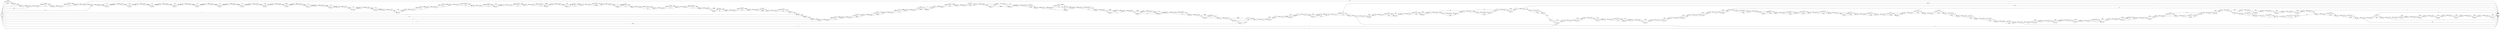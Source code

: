 digraph {
	graph [rankdir=LR]
	node [shape=rectangle]
	2 -> 15 [label=3340]
	15 -> 21 [label=40226]
	21 -> 45 [label=40227]
	45 -> 66 [label=40177]
	45 -> 10202 [label=50]
	66 -> 69 [label=40227]
	69 -> 90 [label=3341]
	69 -> 25276 [label=36886]
	90 -> 108 [label=40227]
	108 -> 129 [label=2561]
	108 -> 10211 [label=37666]
	129 -> 138 [label=39497]
	138 -> 147 [label=40227]
	147 -> 161 [label=39496]
	147 -> 168 [label=731]
	161 -> 1 [label=36573]
	161 -> 168 [label=2923]
	168 -> 185 [label=3654]
	185 -> 1 [label=4]
	185 -> 228 [label=3650]
	228 -> 249 [label=3649]
	228 -> 16880 [label=1]
	249 -> 255 [label=3650]
	255 -> 258 [label=2922]
	255 -> 276 [label=728]
	258 -> 276 [label=2613]
	258 -> 279 [label=309]
	276 -> 279 [label=3341]
	279 -> 399 [label=3650]
	399 -> 410 [label=2922]
	399 -> 10232 [label=728]
	410 -> 431 [label=2559]
	410 -> 10232 [label=363]
	431 -> 462 [label=3650]
	462 -> 473 [label=3600]
	462 -> 520 [label=50]
	473 -> 499 [label=3291]
	473 -> 25416 [label=309]
	499 -> 520 [label=3600]
	520 -> 527 [label=3650]
	527 -> 538 [label=3600]
	527 -> 561 [label=50]
	538 -> 559 [label=3291]
	538 -> 25436 [label=309]
	559 -> 561 [label=3600]
	561 -> 696 [label=3650]
	696 -> 717 [label=3600]
	696 -> 10352 [label=50]
	717 -> 756 [label=3650]
	756 -> 1 [label=309]
	756 -> 800 [label=3341]
	800 -> 822 [label=2560]
	800 -> 10373 [label=781]
	822 -> 1125 [label=3341]
	1125 -> 1146 [label=2610]
	1125 -> 17180 [label=731]
	1146 -> 1155 [label=3342]
	1155 -> 1194 [label=2610]
	1155 -> 17232 [label=732]
	1194 -> 1278 [label=3342]
	1278 -> 1323 [label=2610]
	1278 -> 17276 [label=732]
	1323 -> 1359 [label=3342]
	1359 -> 1371 [label=2610]
	1359 -> 1383 [label=732]
	1371 -> 1383 [label=2560]
	1371 -> 1392 [label=50]
	1383 -> 1392 [label=3292]
	1392 -> 1458 [label=3342]
	1458 -> 1485 [label=2610]
	1458 -> 17325 [label=732]
	1485 -> 1517 [label=3342]
	1517 -> 1538 [label=3341]
	1517 -> 24112 [label=1]
	1538 -> 1629 [label=3342]
	1629 -> 1665 [label=3292]
	1629 -> 10428 [label=50]
	1665 -> 1674 [label=3342]
	1674 -> 1695 [label=2610]
	1674 -> 17345 [label=732]
	1695 -> 1761 [label=3342]
	1761 -> 1782 [label=2609]
	1761 -> 16900 [label=733]
	1782 -> 1 [label=50]
	1782 -> 1893 [label=3292]
	1893 -> 1914 [label=2559]
	1893 -> 16920 [label=733]
	1914 -> 1929 [label=3292]
	1929 -> 1941 [label=3291]
	1929 -> 16941 [label=1]
	1941 -> 1962 [label=2559]
	1941 -> 16941 [label=732]
	1962 -> 1965 [label=3292]
	1965 -> 1986 [label=2559]
	1965 -> 16972 [label=733]
	1986 -> 2016 [label=2559]
	1986 -> 17001 [label=733]
	2016 -> 2061 [label=3292]
	2061 -> 2082 [label=2561]
	2061 -> 17021 [label=731]
	2082 -> 2217 [label=3292]
	2217 -> 2244 [label=3290]
	2217 -> 17033 [label=2]
	2244 -> 2265 [label=2559]
	2244 -> 17033 [label=731]
	2265 -> 2266 [label=3292]
	2266 -> 2287 [label=2560]
	2266 -> 17373 [label=732]
	2287 -> 2644 [label=3292]
	2644 -> 2665 [label=2560]
	2644 -> 17375 [label=732]
	2665 -> 2667 [label=3291]
	2667 -> 2671 [label=3292]
	2671 -> 2692 [label=2560]
	2671 -> 17413 [label=732]
	2692 -> 2821 [label=3292]
	2821 -> 2842 [label=2560]
	2821 -> 17433 [label=732]
	2842 -> 2863 [label=2560]
	2842 -> 17453 [label=732]
	2863 -> 2942 [label=3292]
	2942 -> 2963 [label=3290]
	2942 -> 17473 [label=2]
	2963 -> 2974 [label=3292]
	2974 -> 2995 [label=2559]
	2974 -> 17061 [label=733]
	2995 -> 3049 [label=3292]
	3049 -> 3082 [label=3291]
	3049 -> 17093 [label=1]
	3082 -> 3145 [label=3292]
	3145 -> 1 [label=1]
	3145 -> 3389 [label=3291]
	3389 -> 3410 [label=2559]
	3389 -> 17493 [label=732]
	3410 -> 3439 [label=3291]
	3439 -> 3460 [label=2559]
	3439 -> 17513 [label=732]
	3460 -> 3493 [label=3291]
	3493 -> 3514 [label=2560]
	3493 -> 17533 [label=731]
	3514 -> 3531 [label=3291]
	3531 -> 3544 [label=3288]
	3531 -> 17541 [label=3]
	3544 -> 3565 [label=2560]
	3544 -> 17541 [label=728]
	3565 -> 3580 [label=3291]
	3580 -> 3604 [label=2560]
	3580 -> 17557 [label=731]
	3604 -> 3605 [label=3288]
	3605 -> 3617 [label=3291]
	3617 -> 3638 [label=2560]
	3617 -> 17596 [label=731]
	3638 -> 3654 [label=3291]
	3654 -> 3666 [label=3290]
	3654 -> 3675 [label=1]
	3666 -> 3675 [label=2559]
	3666 -> 3709 [label=731]
	3675 -> 3682 [label=2560]
	3682 -> 3703 [label=2559]
	3682 -> 24210 [label=1]
	3703 -> 3709 [label=2560]
	3709 -> 3793 [label=3291]
	3793 -> 3814 [label=3290]
	3793 -> 24230 [label=1]
	3814 -> 4218 [label=3291]
	4218 -> 4257 [label=2559]
	4218 -> 17642 [label=732]
	4257 -> 4327 [label=2560]
	4327 -> 4348 [label=2559]
	4327 -> 24284 [label=1]
	4348 -> 4404 [label=2560]
	4404 -> 4425 [label=2559]
	4404 -> 24304 [label=1]
	4425 -> 4559 [label=2560]
	4559 -> 4580 [label=2559]
	4559 -> 24324 [label=1]
	4580 -> 4637 [label=2560]
	4637 -> 1 [label=1]
	4637 -> 5128 [label=2559]
	5128 -> 5209 [label=3290]
	5209 -> 5230 [label=2559]
	5209 -> 17851 [label=731]
	5230 -> 5320 [label=3290]
	5320 -> 5344 [label=2559]
	5320 -> 17874 [label=731]
	5344 -> 5352 [label=3290]
	5352 -> 1 [label=725]
	5352 -> 5365 [label=2565]
	5365 -> 5443 [label=2559]
	5365 -> 17932 [label=6]
	5443 -> 5457 [label=2562]
	5457 -> 1 [label=2]
	5457 -> 5515 [label=2560]
	5515 -> 5536 [label=2559]
	5515 -> 25547 [label=1]
	5536 -> 5584 [label=2560]
	5584 -> 5605 [label=2559]
	5584 -> 25567 [label=1]
	5605 -> 5635 [label=2560]
	5635 -> 5662 [label=2559]
	5635 -> 25593 [label=1]
	5662 -> 5677 [label=2560]
	5677 -> 5698 [label=2559]
	5677 -> 25613 [label=1]
	5698 -> 5851 [label=2560]
	5851 -> 5872 [label=2559]
	5851 -> 25633 [label=1]
	5872 -> 5982 [label=2560]
	5982 -> 1 [label=2559]
	5982 -> 27475 [label=1]
	5983 -> 6006 [label=36936]
	6006 -> 6027 [label=50]
	6006 -> 24542 [label=36886]
	6027 -> 6153 [label=36936]
	6153 -> 6174 [label=359]
	6153 -> 24562 [label=36577]
	6174 -> 6204 [label=36936]
	6204 -> 6225 [label=50]
	6204 -> 24582 [label=36886]
	6225 -> 6300 [label=36936]
	6300 -> 6321 [label=359]
	6300 -> 24602 [label=36577]
	6321 -> 6400 [label=36936]
	6400 -> 6421 [label=50]
	6400 -> 24622 [label=36886]
	6421 -> 6510 [label=36936]
	6510 -> 6531 [label=50]
	6510 -> 24642 [label=36886]
	6531 -> 6576 [label=36936]
	6576 -> 6609 [label=50]
	6576 -> 24674 [label=36886]
	6609 -> 6676 [label=36936]
	6676 -> 6697 [label=359]
	6676 -> 24694 [label=36577]
	6697 -> 6939 [label=36936]
	6939 -> 6960 [label=36627]
	6939 -> 25296 [label=309]
	6960 -> 7038 [label=36936]
	7038 -> 7059 [label=50]
	7038 -> 24714 [label=36886]
	7059 -> 7083 [label=36936]
	7083 -> 7104 [label=50]
	7083 -> 24734 [label=36886]
	7104 -> 7121 [label=36936]
	7121 -> 7142 [label=50]
	7121 -> 24754 [label=36886]
	7142 -> 7156 [label=36936]
	7156 -> 7190 [label=50]
	7156 -> 24787 [label=36886]
	7190 -> 7334 [label=36936]
	7334 -> 7346 [label=36627]
	7334 -> 7355 [label=309]
	7346 -> 7355 [label=36628]
	7355 -> 7379 [label=36937]
	7379 -> 7400 [label=51]
	7379 -> 24807 [label=36886]
	7400 -> 7536 [label=36937]
	7536 -> 7557 [label=50]
	7536 -> 16429 [label=36887]
	7557 -> 7577 [label=36937]
	7577 -> 7598 [label=50]
	7577 -> 16449 [label=36887]
	7598 -> 7655 [label=36937]
	7655 -> 7705 [label=51]
	7655 -> 24846 [label=36886]
	7705 -> 7715 [label=36628]
	7715 -> 7736 [label=36937]
	7736 -> 7763 [label=51]
	7736 -> 24882 [label=36886]
	7763 -> 7810 [label=36937]
	7810 -> 7840 [label=50]
	7810 -> 16458 [label=36887]
	7840 -> 7844 [label=51]
	7844 -> 8081 [label=36937]
	8081 -> 8097 [label=36628]
	8081 -> 24907 [label=309]
	8097 -> 24907 [label=36577]
	8097 -> 8118 [label=51]
	8118 -> 8120 [label=36937]
	8120 -> 8138 [label=36628]
	8120 -> 25371 [label=309]
	8138 -> 8183 [label=36937]
	8183 -> 8199 [label=36936]
	8183 -> 16499 [label=1]
	8199 -> 8220 [label=50]
	8199 -> 16499 [label=36886]
	8220 -> 8256 [label=36937]
	8256 -> 8277 [label=50]
	8256 -> 16534 [label=36887]
	8277 -> 8293 [label=36937]
	8293 -> 8314 [label=50]
	8293 -> 16554 [label=36887]
	8314 -> 8443 [label=36937]
	8443 -> 8464 [label=51]
	8443 -> 24950 [label=36886]
	8464 -> 8562 [label=36937]
	8562 -> 8580 [label=51]
	8562 -> 16569 [label=36886]
	8580 -> 8601 [label=50]
	8580 -> 16569 [label=1]
	8601 -> 8641 [label=36937]
	8641 -> 8662 [label=50]
	8641 -> 16594 [label=36887]
	8662 -> 8695 [label=36937]
	8695 -> 8716 [label=36933]
	8695 -> 25456 [label=4]
	8716 -> 8743 [label=36937]
	8743 -> 8767 [label=50]
	8743 -> 16617 [label=36887]
	8767 -> 8838 [label=36937]
	8838 -> 8840 [label=36938]
	8840 -> 8908 [label=37663]
	8908 -> 8942 [label=37666]
	8942 -> 8959 [label=37668]
	8959 -> 8992 [label=782]
	8959 -> 25014 [label=36886]
	8992 -> 9031 [label=37668]
	9031 -> 9052 [label=36936]
	9031 -> 16637 [label=732]
	9052 -> 9066 [label=37668]
	9066 -> 9087 [label=36936]
	9066 -> 16657 [label=732]
	9087 -> 9135 [label=37668]
	9135 -> 9156 [label=779]
	9135 -> 17113 [label=36889]
	9156 -> 9232 [label=37668]
	9232 -> 9253 [label=36936]
	9232 -> 16675 [label=732]
	9253 -> 9271 [label=37667]
	9271 -> 9482 [label=37668]
	9482 -> 9503 [label=782]
	9482 -> 25034 [label=36886]
	9503 -> 9554 [label=37668]
	9554 -> 9575 [label=37667]
	9554 -> 24072 [label=1]
	9575 -> 9629 [label=37668]
	9629 -> 9641 [label=37667]
	9629 -> 9650 [label=1]
	9641 -> 9650 [label=781]
	9641 -> 16718 [label=36886]
	9650 -> 9710 [label=782]
	9710 -> 9734 [label=781]
	9710 -> 16718 [label=1]
	9734 -> 9788 [label=37668]
	9788 -> 9809 [label=37666]
	9788 -> 16740 [label=2]
	9809 -> 9812 [label=37668]
	9812 -> 9818 [label=37666]
	9812 -> 9833 [label=2]
	9818 -> 9819 [label=36936]
	9818 -> 17134 [label=730]
	9819 -> 9833 [label=50]
	9819 -> 17134 [label=36886]
	9833 -> 9840 [label=52]
	9840 -> 9874 [label=37668]
	9874 -> 9895 [label=50]
	9874 -> 16780 [label=37618]
	9895 -> 9910 [label=37668]
	9910 -> 9912 [label=782]
	9910 -> 9931 [label=36886]
	9912 -> 9931 [label=779]
	9912 -> 9933 [label=3]
	9931 -> 9933 [label=37665]
	9933 -> 9950 [label=37668]
	9950 -> 9990 [label=782]
	9950 -> 9993 [label=36886]
	9990 -> 9993 [label=52]
	9990 -> 16781 [label=730]
	9993 -> 10010 [label=36938]
	10010 -> 16781 [label=36888]
	10010 -> 10031 [label=50]
	10031 -> 10043 [label=37668]
	10043 -> 10064 [label=50]
	10043 -> 16820 [label=37618]
	10064 -> 10100 [label=37668]
	10100 -> 10130 [label=782]
	10100 -> 10133 [label=36886]
	10130 -> 10133 [label=781]
	10130 -> 10151 [label=1]
	10133 -> 10151 [label=37667]
	10151 -> 10175 [label=37668]
	10175 -> 10181 [label=782]
	10175 -> 15 [label=36886]
	10181 -> 2 [label=781]
	10181 -> 21 [label=1]
	10202 -> 66 [label=50]
	10211 -> 129 [label=36936]
	10211 -> 138 [label=730]
	10232 -> 431 [label=1091]
	10352 -> 717 [label=50]
	10373 -> 822 [label=781]
	10428 -> 1665 [label=50]
	14946 -> 14947 [label=81]
	14947 -> 14971 [label=36654]
	14971 -> 15544 [label=36658]
	15544 -> 15997 [label=36967]
	15997 -> 16018 [label=81]
	15997 -> 24344 [label=36886]
	16018 -> 16342 [label=36967]
	16342 -> 16363 [label=81]
	16342 -> 24364 [label=36886]
	16363 -> 16409 [label=36967]
	16409 -> 1 [label=81]
	16409 -> 5983 [label=36886]
	16429 -> 7557 [label=36887]
	16449 -> 7598 [label=36887]
	16458 -> 7840 [label=1]
	16458 -> 7844 [label=36886]
	16499 -> 8220 [label=36887]
	16534 -> 8277 [label=36887]
	16554 -> 8314 [label=36887]
	16569 -> 8601 [label=36887]
	16594 -> 8662 [label=36887]
	16617 -> 8767 [label=36887]
	16637 -> 9052 [label=732]
	16657 -> 9087 [label=732]
	16675 -> 9253 [label=731]
	16675 -> 9271 [label=1]
	16718 -> 9734 [label=36887]
	16740 -> 9809 [label=2]
	16780 -> 9895 [label=37618]
	16781 -> 10031 [label=37618]
	16820 -> 10064 [label=37618]
	16880 -> 249 [label=1]
	16900 -> 1782 [label=733]
	16920 -> 1914 [label=733]
	16941 -> 1962 [label=733]
	16972 -> 1986 [label=733]
	17001 -> 2016 [label=733]
	17021 -> 2082 [label=731]
	17033 -> 2265 [label=733]
	17061 -> 2995 [label=733]
	17093 -> 3082 [label=1]
	17113 -> 9156 [label=36889]
	17134 -> 9840 [label=37616]
	17180 -> 1146 [label=732]
	17232 -> 1194 [label=732]
	17276 -> 1323 [label=732]
	17325 -> 1485 [label=732]
	17345 -> 1695 [label=732]
	17373 -> 2287 [label=732]
	17375 -> 2665 [label=731]
	17375 -> 2667 [label=1]
	17413 -> 2692 [label=732]
	17433 -> 2842 [label=732]
	17453 -> 2863 [label=732]
	17473 -> 2963 [label=2]
	17493 -> 3410 [label=732]
	17513 -> 3460 [label=732]
	17533 -> 3514 [label=731]
	17541 -> 3565 [label=731]
	17557 -> 3604 [label=728]
	17557 -> 3605 [label=3]
	17596 -> 3638 [label=731]
	17642 -> 17664 [label=731]
	17642 -> 4257 [label=1]
	17664 -> 17685 [label=5]
	17664 -> 25476 [label=726]
	17685 -> 17741 [label=731]
	17741 -> 17770 [label=5]
	17741 -> 25507 [label=726]
	17770 -> 17786 [label=731]
	17786 -> 17807 [label=5]
	17786 -> 25527 [label=726]
	17807 -> 5128 [label=731]
	17851 -> 5230 [label=731]
	17874 -> 5344 [label=731]
	17932 -> 1 [label=3]
	17932 -> 5443 [label=3]
	24072 -> 9575 [label=1]
	24112 -> 1538 [label=1]
	24210 -> 3703 [label=1]
	24230 -> 3814 [label=1]
	24284 -> 4348 [label=1]
	24304 -> 4425 [label=1]
	24324 -> 4580 [label=1]
	24344 -> 16018 [label=36886]
	24364 -> 16363 [label=36886]
	24542 -> 6027 [label=36886]
	24562 -> 6174 [label=36577]
	24582 -> 6225 [label=36886]
	24602 -> 6321 [label=36577]
	24622 -> 6421 [label=36886]
	24642 -> 6531 [label=36886]
	24674 -> 6609 [label=36886]
	24694 -> 6697 [label=36577]
	24714 -> 7059 [label=36886]
	24734 -> 7104 [label=36886]
	24754 -> 7142 [label=36886]
	24787 -> 7190 [label=36886]
	24807 -> 7400 [label=36886]
	24846 -> 7705 [label=36577]
	24846 -> 7715 [label=309]
	24882 -> 7763 [label=36886]
	24907 -> 8118 [label=36886]
	24950 -> 8464 [label=36886]
	25014 -> 8992 [label=36886]
	25034 -> 9503 [label=36886]
	25276 -> 90 [label=36886]
	25296 -> 6960 [label=309]
	25371 -> 8138 [label=309]
	25416 -> 499 [label=309]
	25436 -> 559 [label=309]
	25456 -> 8716 [label=4]
	25476 -> 17685 [label=726]
	25507 -> 17770 [label=726]
	25527 -> 17807 [label=726]
	25547 -> 5536 [label=1]
	25567 -> 5605 [label=1]
	25593 -> 5662 [label=1]
	25613 -> 5698 [label=1]
	25633 -> 5872 [label=1]
	27475 -> 1 [label=1]
	0 -> 2 [label=2559]
	0 -> 5983 [label=50]
	0 -> 7346 [label=1]
	0 -> 8942 [label=2]
	0 -> 8908 [label=3]
	0 -> 8838 [label=1]
	0 -> 14947 [label=36573]
	0 -> 15544 [label=309]
	0 -> 14971 [label=4]
	0 -> 8840 [label=725]
	0 -> 17180 [label=1]
	0 -> 14946 [label=81]
	0 -> 1 [label=2]
}
